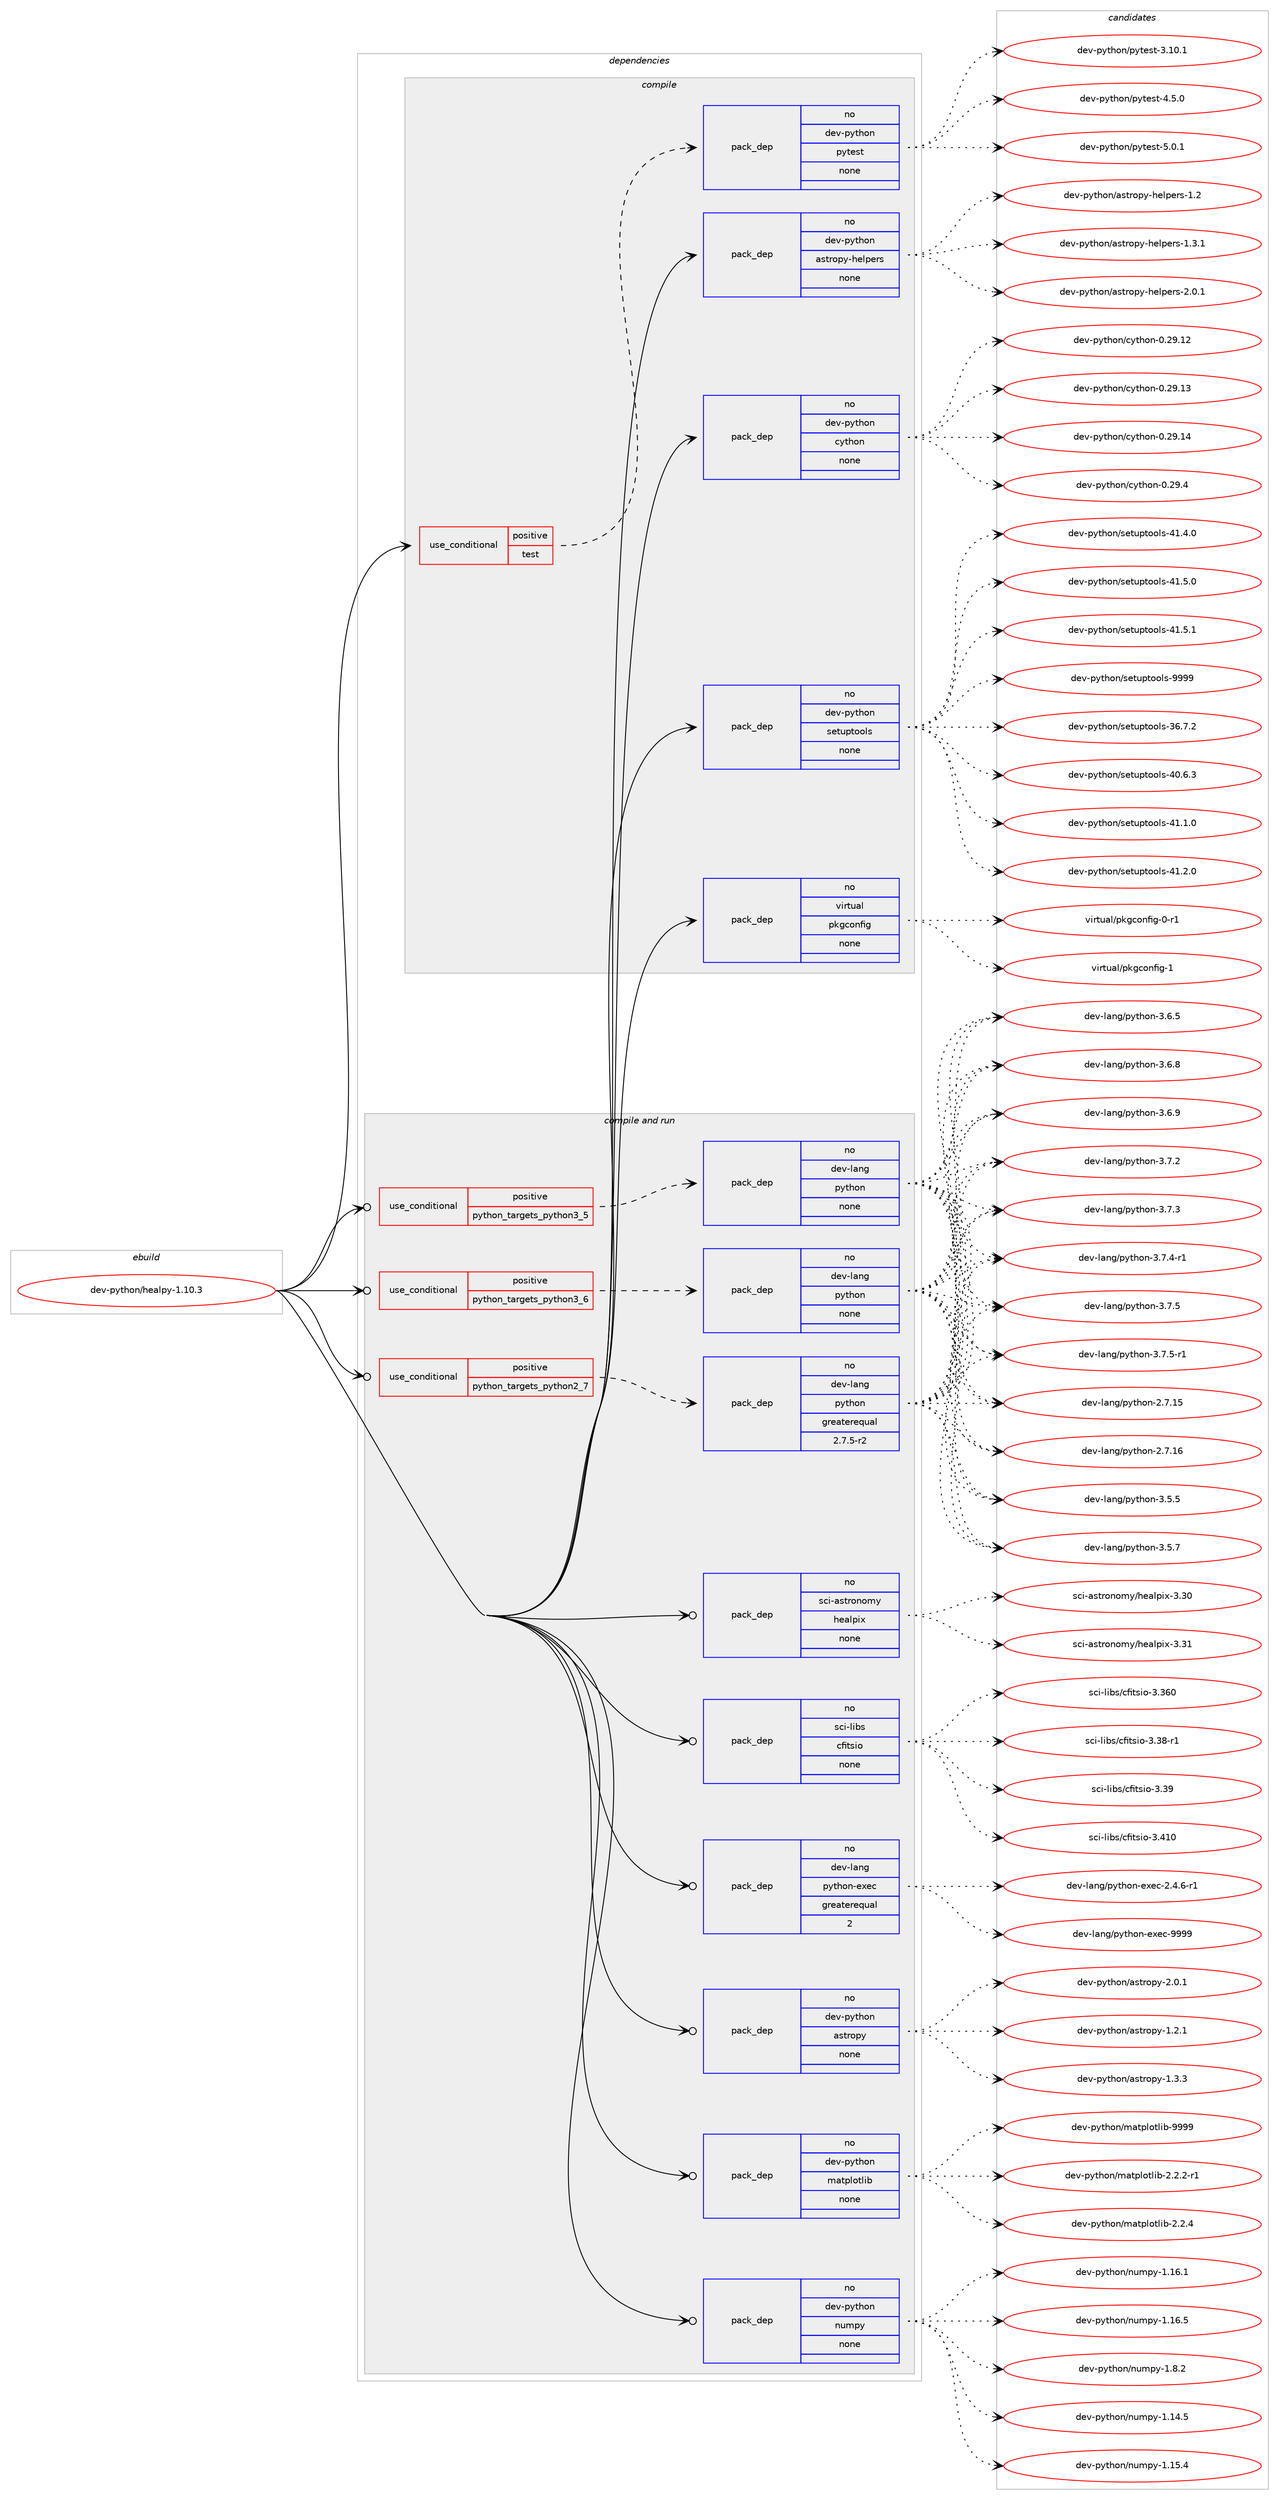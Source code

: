 digraph prolog {

# *************
# Graph options
# *************

newrank=true;
concentrate=true;
compound=true;
graph [rankdir=LR,fontname=Helvetica,fontsize=10,ranksep=1.5];#, ranksep=2.5, nodesep=0.2];
edge  [arrowhead=vee];
node  [fontname=Helvetica,fontsize=10];

# **********
# The ebuild
# **********

subgraph cluster_leftcol {
color=gray;
rank=same;
label=<<i>ebuild</i>>;
id [label="dev-python/healpy-1.10.3", color=red, width=4, href="../dev-python/healpy-1.10.3.svg"];
}

# ****************
# The dependencies
# ****************

subgraph cluster_midcol {
color=gray;
label=<<i>dependencies</i>>;
subgraph cluster_compile {
fillcolor="#eeeeee";
style=filled;
label=<<i>compile</i>>;
subgraph cond140445 {
dependency608302 [label=<<TABLE BORDER="0" CELLBORDER="1" CELLSPACING="0" CELLPADDING="4"><TR><TD ROWSPAN="3" CELLPADDING="10">use_conditional</TD></TR><TR><TD>positive</TD></TR><TR><TD>test</TD></TR></TABLE>>, shape=none, color=red];
subgraph pack456058 {
dependency608303 [label=<<TABLE BORDER="0" CELLBORDER="1" CELLSPACING="0" CELLPADDING="4" WIDTH="220"><TR><TD ROWSPAN="6" CELLPADDING="30">pack_dep</TD></TR><TR><TD WIDTH="110">no</TD></TR><TR><TD>dev-python</TD></TR><TR><TD>pytest</TD></TR><TR><TD>none</TD></TR><TR><TD></TD></TR></TABLE>>, shape=none, color=blue];
}
dependency608302:e -> dependency608303:w [weight=20,style="dashed",arrowhead="vee"];
}
id:e -> dependency608302:w [weight=20,style="solid",arrowhead="vee"];
subgraph pack456059 {
dependency608304 [label=<<TABLE BORDER="0" CELLBORDER="1" CELLSPACING="0" CELLPADDING="4" WIDTH="220"><TR><TD ROWSPAN="6" CELLPADDING="30">pack_dep</TD></TR><TR><TD WIDTH="110">no</TD></TR><TR><TD>dev-python</TD></TR><TR><TD>astropy-helpers</TD></TR><TR><TD>none</TD></TR><TR><TD></TD></TR></TABLE>>, shape=none, color=blue];
}
id:e -> dependency608304:w [weight=20,style="solid",arrowhead="vee"];
subgraph pack456060 {
dependency608305 [label=<<TABLE BORDER="0" CELLBORDER="1" CELLSPACING="0" CELLPADDING="4" WIDTH="220"><TR><TD ROWSPAN="6" CELLPADDING="30">pack_dep</TD></TR><TR><TD WIDTH="110">no</TD></TR><TR><TD>dev-python</TD></TR><TR><TD>cython</TD></TR><TR><TD>none</TD></TR><TR><TD></TD></TR></TABLE>>, shape=none, color=blue];
}
id:e -> dependency608305:w [weight=20,style="solid",arrowhead="vee"];
subgraph pack456061 {
dependency608306 [label=<<TABLE BORDER="0" CELLBORDER="1" CELLSPACING="0" CELLPADDING="4" WIDTH="220"><TR><TD ROWSPAN="6" CELLPADDING="30">pack_dep</TD></TR><TR><TD WIDTH="110">no</TD></TR><TR><TD>dev-python</TD></TR><TR><TD>setuptools</TD></TR><TR><TD>none</TD></TR><TR><TD></TD></TR></TABLE>>, shape=none, color=blue];
}
id:e -> dependency608306:w [weight=20,style="solid",arrowhead="vee"];
subgraph pack456062 {
dependency608307 [label=<<TABLE BORDER="0" CELLBORDER="1" CELLSPACING="0" CELLPADDING="4" WIDTH="220"><TR><TD ROWSPAN="6" CELLPADDING="30">pack_dep</TD></TR><TR><TD WIDTH="110">no</TD></TR><TR><TD>virtual</TD></TR><TR><TD>pkgconfig</TD></TR><TR><TD>none</TD></TR><TR><TD></TD></TR></TABLE>>, shape=none, color=blue];
}
id:e -> dependency608307:w [weight=20,style="solid",arrowhead="vee"];
}
subgraph cluster_compileandrun {
fillcolor="#eeeeee";
style=filled;
label=<<i>compile and run</i>>;
subgraph cond140446 {
dependency608308 [label=<<TABLE BORDER="0" CELLBORDER="1" CELLSPACING="0" CELLPADDING="4"><TR><TD ROWSPAN="3" CELLPADDING="10">use_conditional</TD></TR><TR><TD>positive</TD></TR><TR><TD>python_targets_python2_7</TD></TR></TABLE>>, shape=none, color=red];
subgraph pack456063 {
dependency608309 [label=<<TABLE BORDER="0" CELLBORDER="1" CELLSPACING="0" CELLPADDING="4" WIDTH="220"><TR><TD ROWSPAN="6" CELLPADDING="30">pack_dep</TD></TR><TR><TD WIDTH="110">no</TD></TR><TR><TD>dev-lang</TD></TR><TR><TD>python</TD></TR><TR><TD>greaterequal</TD></TR><TR><TD>2.7.5-r2</TD></TR></TABLE>>, shape=none, color=blue];
}
dependency608308:e -> dependency608309:w [weight=20,style="dashed",arrowhead="vee"];
}
id:e -> dependency608308:w [weight=20,style="solid",arrowhead="odotvee"];
subgraph cond140447 {
dependency608310 [label=<<TABLE BORDER="0" CELLBORDER="1" CELLSPACING="0" CELLPADDING="4"><TR><TD ROWSPAN="3" CELLPADDING="10">use_conditional</TD></TR><TR><TD>positive</TD></TR><TR><TD>python_targets_python3_5</TD></TR></TABLE>>, shape=none, color=red];
subgraph pack456064 {
dependency608311 [label=<<TABLE BORDER="0" CELLBORDER="1" CELLSPACING="0" CELLPADDING="4" WIDTH="220"><TR><TD ROWSPAN="6" CELLPADDING="30">pack_dep</TD></TR><TR><TD WIDTH="110">no</TD></TR><TR><TD>dev-lang</TD></TR><TR><TD>python</TD></TR><TR><TD>none</TD></TR><TR><TD></TD></TR></TABLE>>, shape=none, color=blue];
}
dependency608310:e -> dependency608311:w [weight=20,style="dashed",arrowhead="vee"];
}
id:e -> dependency608310:w [weight=20,style="solid",arrowhead="odotvee"];
subgraph cond140448 {
dependency608312 [label=<<TABLE BORDER="0" CELLBORDER="1" CELLSPACING="0" CELLPADDING="4"><TR><TD ROWSPAN="3" CELLPADDING="10">use_conditional</TD></TR><TR><TD>positive</TD></TR><TR><TD>python_targets_python3_6</TD></TR></TABLE>>, shape=none, color=red];
subgraph pack456065 {
dependency608313 [label=<<TABLE BORDER="0" CELLBORDER="1" CELLSPACING="0" CELLPADDING="4" WIDTH="220"><TR><TD ROWSPAN="6" CELLPADDING="30">pack_dep</TD></TR><TR><TD WIDTH="110">no</TD></TR><TR><TD>dev-lang</TD></TR><TR><TD>python</TD></TR><TR><TD>none</TD></TR><TR><TD></TD></TR></TABLE>>, shape=none, color=blue];
}
dependency608312:e -> dependency608313:w [weight=20,style="dashed",arrowhead="vee"];
}
id:e -> dependency608312:w [weight=20,style="solid",arrowhead="odotvee"];
subgraph pack456066 {
dependency608314 [label=<<TABLE BORDER="0" CELLBORDER="1" CELLSPACING="0" CELLPADDING="4" WIDTH="220"><TR><TD ROWSPAN="6" CELLPADDING="30">pack_dep</TD></TR><TR><TD WIDTH="110">no</TD></TR><TR><TD>dev-lang</TD></TR><TR><TD>python-exec</TD></TR><TR><TD>greaterequal</TD></TR><TR><TD>2</TD></TR></TABLE>>, shape=none, color=blue];
}
id:e -> dependency608314:w [weight=20,style="solid",arrowhead="odotvee"];
subgraph pack456067 {
dependency608315 [label=<<TABLE BORDER="0" CELLBORDER="1" CELLSPACING="0" CELLPADDING="4" WIDTH="220"><TR><TD ROWSPAN="6" CELLPADDING="30">pack_dep</TD></TR><TR><TD WIDTH="110">no</TD></TR><TR><TD>dev-python</TD></TR><TR><TD>astropy</TD></TR><TR><TD>none</TD></TR><TR><TD></TD></TR></TABLE>>, shape=none, color=blue];
}
id:e -> dependency608315:w [weight=20,style="solid",arrowhead="odotvee"];
subgraph pack456068 {
dependency608316 [label=<<TABLE BORDER="0" CELLBORDER="1" CELLSPACING="0" CELLPADDING="4" WIDTH="220"><TR><TD ROWSPAN="6" CELLPADDING="30">pack_dep</TD></TR><TR><TD WIDTH="110">no</TD></TR><TR><TD>dev-python</TD></TR><TR><TD>matplotlib</TD></TR><TR><TD>none</TD></TR><TR><TD></TD></TR></TABLE>>, shape=none, color=blue];
}
id:e -> dependency608316:w [weight=20,style="solid",arrowhead="odotvee"];
subgraph pack456069 {
dependency608317 [label=<<TABLE BORDER="0" CELLBORDER="1" CELLSPACING="0" CELLPADDING="4" WIDTH="220"><TR><TD ROWSPAN="6" CELLPADDING="30">pack_dep</TD></TR><TR><TD WIDTH="110">no</TD></TR><TR><TD>dev-python</TD></TR><TR><TD>numpy</TD></TR><TR><TD>none</TD></TR><TR><TD></TD></TR></TABLE>>, shape=none, color=blue];
}
id:e -> dependency608317:w [weight=20,style="solid",arrowhead="odotvee"];
subgraph pack456070 {
dependency608318 [label=<<TABLE BORDER="0" CELLBORDER="1" CELLSPACING="0" CELLPADDING="4" WIDTH="220"><TR><TD ROWSPAN="6" CELLPADDING="30">pack_dep</TD></TR><TR><TD WIDTH="110">no</TD></TR><TR><TD>sci-astronomy</TD></TR><TR><TD>healpix</TD></TR><TR><TD>none</TD></TR><TR><TD></TD></TR></TABLE>>, shape=none, color=blue];
}
id:e -> dependency608318:w [weight=20,style="solid",arrowhead="odotvee"];
subgraph pack456071 {
dependency608319 [label=<<TABLE BORDER="0" CELLBORDER="1" CELLSPACING="0" CELLPADDING="4" WIDTH="220"><TR><TD ROWSPAN="6" CELLPADDING="30">pack_dep</TD></TR><TR><TD WIDTH="110">no</TD></TR><TR><TD>sci-libs</TD></TR><TR><TD>cfitsio</TD></TR><TR><TD>none</TD></TR><TR><TD></TD></TR></TABLE>>, shape=none, color=blue];
}
id:e -> dependency608319:w [weight=20,style="solid",arrowhead="odotvee"];
}
subgraph cluster_run {
fillcolor="#eeeeee";
style=filled;
label=<<i>run</i>>;
}
}

# **************
# The candidates
# **************

subgraph cluster_choices {
rank=same;
color=gray;
label=<<i>candidates</i>>;

subgraph choice456058 {
color=black;
nodesep=1;
choice100101118451121211161041111104711212111610111511645514649484649 [label="dev-python/pytest-3.10.1", color=red, width=4,href="../dev-python/pytest-3.10.1.svg"];
choice1001011184511212111610411111047112121116101115116455246534648 [label="dev-python/pytest-4.5.0", color=red, width=4,href="../dev-python/pytest-4.5.0.svg"];
choice1001011184511212111610411111047112121116101115116455346484649 [label="dev-python/pytest-5.0.1", color=red, width=4,href="../dev-python/pytest-5.0.1.svg"];
dependency608303:e -> choice100101118451121211161041111104711212111610111511645514649484649:w [style=dotted,weight="100"];
dependency608303:e -> choice1001011184511212111610411111047112121116101115116455246534648:w [style=dotted,weight="100"];
dependency608303:e -> choice1001011184511212111610411111047112121116101115116455346484649:w [style=dotted,weight="100"];
}
subgraph choice456059 {
color=black;
nodesep=1;
choice1001011184511212111610411111047971151161141111121214510410110811210111411545494650 [label="dev-python/astropy-helpers-1.2", color=red, width=4,href="../dev-python/astropy-helpers-1.2.svg"];
choice10010111845112121116104111110479711511611411111212145104101108112101114115454946514649 [label="dev-python/astropy-helpers-1.3.1", color=red, width=4,href="../dev-python/astropy-helpers-1.3.1.svg"];
choice10010111845112121116104111110479711511611411111212145104101108112101114115455046484649 [label="dev-python/astropy-helpers-2.0.1", color=red, width=4,href="../dev-python/astropy-helpers-2.0.1.svg"];
dependency608304:e -> choice1001011184511212111610411111047971151161141111121214510410110811210111411545494650:w [style=dotted,weight="100"];
dependency608304:e -> choice10010111845112121116104111110479711511611411111212145104101108112101114115454946514649:w [style=dotted,weight="100"];
dependency608304:e -> choice10010111845112121116104111110479711511611411111212145104101108112101114115455046484649:w [style=dotted,weight="100"];
}
subgraph choice456060 {
color=black;
nodesep=1;
choice1001011184511212111610411111047991211161041111104548465057464950 [label="dev-python/cython-0.29.12", color=red, width=4,href="../dev-python/cython-0.29.12.svg"];
choice1001011184511212111610411111047991211161041111104548465057464951 [label="dev-python/cython-0.29.13", color=red, width=4,href="../dev-python/cython-0.29.13.svg"];
choice1001011184511212111610411111047991211161041111104548465057464952 [label="dev-python/cython-0.29.14", color=red, width=4,href="../dev-python/cython-0.29.14.svg"];
choice10010111845112121116104111110479912111610411111045484650574652 [label="dev-python/cython-0.29.4", color=red, width=4,href="../dev-python/cython-0.29.4.svg"];
dependency608305:e -> choice1001011184511212111610411111047991211161041111104548465057464950:w [style=dotted,weight="100"];
dependency608305:e -> choice1001011184511212111610411111047991211161041111104548465057464951:w [style=dotted,weight="100"];
dependency608305:e -> choice1001011184511212111610411111047991211161041111104548465057464952:w [style=dotted,weight="100"];
dependency608305:e -> choice10010111845112121116104111110479912111610411111045484650574652:w [style=dotted,weight="100"];
}
subgraph choice456061 {
color=black;
nodesep=1;
choice100101118451121211161041111104711510111611711211611111110811545515446554650 [label="dev-python/setuptools-36.7.2", color=red, width=4,href="../dev-python/setuptools-36.7.2.svg"];
choice100101118451121211161041111104711510111611711211611111110811545524846544651 [label="dev-python/setuptools-40.6.3", color=red, width=4,href="../dev-python/setuptools-40.6.3.svg"];
choice100101118451121211161041111104711510111611711211611111110811545524946494648 [label="dev-python/setuptools-41.1.0", color=red, width=4,href="../dev-python/setuptools-41.1.0.svg"];
choice100101118451121211161041111104711510111611711211611111110811545524946504648 [label="dev-python/setuptools-41.2.0", color=red, width=4,href="../dev-python/setuptools-41.2.0.svg"];
choice100101118451121211161041111104711510111611711211611111110811545524946524648 [label="dev-python/setuptools-41.4.0", color=red, width=4,href="../dev-python/setuptools-41.4.0.svg"];
choice100101118451121211161041111104711510111611711211611111110811545524946534648 [label="dev-python/setuptools-41.5.0", color=red, width=4,href="../dev-python/setuptools-41.5.0.svg"];
choice100101118451121211161041111104711510111611711211611111110811545524946534649 [label="dev-python/setuptools-41.5.1", color=red, width=4,href="../dev-python/setuptools-41.5.1.svg"];
choice10010111845112121116104111110471151011161171121161111111081154557575757 [label="dev-python/setuptools-9999", color=red, width=4,href="../dev-python/setuptools-9999.svg"];
dependency608306:e -> choice100101118451121211161041111104711510111611711211611111110811545515446554650:w [style=dotted,weight="100"];
dependency608306:e -> choice100101118451121211161041111104711510111611711211611111110811545524846544651:w [style=dotted,weight="100"];
dependency608306:e -> choice100101118451121211161041111104711510111611711211611111110811545524946494648:w [style=dotted,weight="100"];
dependency608306:e -> choice100101118451121211161041111104711510111611711211611111110811545524946504648:w [style=dotted,weight="100"];
dependency608306:e -> choice100101118451121211161041111104711510111611711211611111110811545524946524648:w [style=dotted,weight="100"];
dependency608306:e -> choice100101118451121211161041111104711510111611711211611111110811545524946534648:w [style=dotted,weight="100"];
dependency608306:e -> choice100101118451121211161041111104711510111611711211611111110811545524946534649:w [style=dotted,weight="100"];
dependency608306:e -> choice10010111845112121116104111110471151011161171121161111111081154557575757:w [style=dotted,weight="100"];
}
subgraph choice456062 {
color=black;
nodesep=1;
choice11810511411611797108471121071039911111010210510345484511449 [label="virtual/pkgconfig-0-r1", color=red, width=4,href="../virtual/pkgconfig-0-r1.svg"];
choice1181051141161179710847112107103991111101021051034549 [label="virtual/pkgconfig-1", color=red, width=4,href="../virtual/pkgconfig-1.svg"];
dependency608307:e -> choice11810511411611797108471121071039911111010210510345484511449:w [style=dotted,weight="100"];
dependency608307:e -> choice1181051141161179710847112107103991111101021051034549:w [style=dotted,weight="100"];
}
subgraph choice456063 {
color=black;
nodesep=1;
choice10010111845108971101034711212111610411111045504655464953 [label="dev-lang/python-2.7.15", color=red, width=4,href="../dev-lang/python-2.7.15.svg"];
choice10010111845108971101034711212111610411111045504655464954 [label="dev-lang/python-2.7.16", color=red, width=4,href="../dev-lang/python-2.7.16.svg"];
choice100101118451089711010347112121116104111110455146534653 [label="dev-lang/python-3.5.5", color=red, width=4,href="../dev-lang/python-3.5.5.svg"];
choice100101118451089711010347112121116104111110455146534655 [label="dev-lang/python-3.5.7", color=red, width=4,href="../dev-lang/python-3.5.7.svg"];
choice100101118451089711010347112121116104111110455146544653 [label="dev-lang/python-3.6.5", color=red, width=4,href="../dev-lang/python-3.6.5.svg"];
choice100101118451089711010347112121116104111110455146544656 [label="dev-lang/python-3.6.8", color=red, width=4,href="../dev-lang/python-3.6.8.svg"];
choice100101118451089711010347112121116104111110455146544657 [label="dev-lang/python-3.6.9", color=red, width=4,href="../dev-lang/python-3.6.9.svg"];
choice100101118451089711010347112121116104111110455146554650 [label="dev-lang/python-3.7.2", color=red, width=4,href="../dev-lang/python-3.7.2.svg"];
choice100101118451089711010347112121116104111110455146554651 [label="dev-lang/python-3.7.3", color=red, width=4,href="../dev-lang/python-3.7.3.svg"];
choice1001011184510897110103471121211161041111104551465546524511449 [label="dev-lang/python-3.7.4-r1", color=red, width=4,href="../dev-lang/python-3.7.4-r1.svg"];
choice100101118451089711010347112121116104111110455146554653 [label="dev-lang/python-3.7.5", color=red, width=4,href="../dev-lang/python-3.7.5.svg"];
choice1001011184510897110103471121211161041111104551465546534511449 [label="dev-lang/python-3.7.5-r1", color=red, width=4,href="../dev-lang/python-3.7.5-r1.svg"];
dependency608309:e -> choice10010111845108971101034711212111610411111045504655464953:w [style=dotted,weight="100"];
dependency608309:e -> choice10010111845108971101034711212111610411111045504655464954:w [style=dotted,weight="100"];
dependency608309:e -> choice100101118451089711010347112121116104111110455146534653:w [style=dotted,weight="100"];
dependency608309:e -> choice100101118451089711010347112121116104111110455146534655:w [style=dotted,weight="100"];
dependency608309:e -> choice100101118451089711010347112121116104111110455146544653:w [style=dotted,weight="100"];
dependency608309:e -> choice100101118451089711010347112121116104111110455146544656:w [style=dotted,weight="100"];
dependency608309:e -> choice100101118451089711010347112121116104111110455146544657:w [style=dotted,weight="100"];
dependency608309:e -> choice100101118451089711010347112121116104111110455146554650:w [style=dotted,weight="100"];
dependency608309:e -> choice100101118451089711010347112121116104111110455146554651:w [style=dotted,weight="100"];
dependency608309:e -> choice1001011184510897110103471121211161041111104551465546524511449:w [style=dotted,weight="100"];
dependency608309:e -> choice100101118451089711010347112121116104111110455146554653:w [style=dotted,weight="100"];
dependency608309:e -> choice1001011184510897110103471121211161041111104551465546534511449:w [style=dotted,weight="100"];
}
subgraph choice456064 {
color=black;
nodesep=1;
choice10010111845108971101034711212111610411111045504655464953 [label="dev-lang/python-2.7.15", color=red, width=4,href="../dev-lang/python-2.7.15.svg"];
choice10010111845108971101034711212111610411111045504655464954 [label="dev-lang/python-2.7.16", color=red, width=4,href="../dev-lang/python-2.7.16.svg"];
choice100101118451089711010347112121116104111110455146534653 [label="dev-lang/python-3.5.5", color=red, width=4,href="../dev-lang/python-3.5.5.svg"];
choice100101118451089711010347112121116104111110455146534655 [label="dev-lang/python-3.5.7", color=red, width=4,href="../dev-lang/python-3.5.7.svg"];
choice100101118451089711010347112121116104111110455146544653 [label="dev-lang/python-3.6.5", color=red, width=4,href="../dev-lang/python-3.6.5.svg"];
choice100101118451089711010347112121116104111110455146544656 [label="dev-lang/python-3.6.8", color=red, width=4,href="../dev-lang/python-3.6.8.svg"];
choice100101118451089711010347112121116104111110455146544657 [label="dev-lang/python-3.6.9", color=red, width=4,href="../dev-lang/python-3.6.9.svg"];
choice100101118451089711010347112121116104111110455146554650 [label="dev-lang/python-3.7.2", color=red, width=4,href="../dev-lang/python-3.7.2.svg"];
choice100101118451089711010347112121116104111110455146554651 [label="dev-lang/python-3.7.3", color=red, width=4,href="../dev-lang/python-3.7.3.svg"];
choice1001011184510897110103471121211161041111104551465546524511449 [label="dev-lang/python-3.7.4-r1", color=red, width=4,href="../dev-lang/python-3.7.4-r1.svg"];
choice100101118451089711010347112121116104111110455146554653 [label="dev-lang/python-3.7.5", color=red, width=4,href="../dev-lang/python-3.7.5.svg"];
choice1001011184510897110103471121211161041111104551465546534511449 [label="dev-lang/python-3.7.5-r1", color=red, width=4,href="../dev-lang/python-3.7.5-r1.svg"];
dependency608311:e -> choice10010111845108971101034711212111610411111045504655464953:w [style=dotted,weight="100"];
dependency608311:e -> choice10010111845108971101034711212111610411111045504655464954:w [style=dotted,weight="100"];
dependency608311:e -> choice100101118451089711010347112121116104111110455146534653:w [style=dotted,weight="100"];
dependency608311:e -> choice100101118451089711010347112121116104111110455146534655:w [style=dotted,weight="100"];
dependency608311:e -> choice100101118451089711010347112121116104111110455146544653:w [style=dotted,weight="100"];
dependency608311:e -> choice100101118451089711010347112121116104111110455146544656:w [style=dotted,weight="100"];
dependency608311:e -> choice100101118451089711010347112121116104111110455146544657:w [style=dotted,weight="100"];
dependency608311:e -> choice100101118451089711010347112121116104111110455146554650:w [style=dotted,weight="100"];
dependency608311:e -> choice100101118451089711010347112121116104111110455146554651:w [style=dotted,weight="100"];
dependency608311:e -> choice1001011184510897110103471121211161041111104551465546524511449:w [style=dotted,weight="100"];
dependency608311:e -> choice100101118451089711010347112121116104111110455146554653:w [style=dotted,weight="100"];
dependency608311:e -> choice1001011184510897110103471121211161041111104551465546534511449:w [style=dotted,weight="100"];
}
subgraph choice456065 {
color=black;
nodesep=1;
choice10010111845108971101034711212111610411111045504655464953 [label="dev-lang/python-2.7.15", color=red, width=4,href="../dev-lang/python-2.7.15.svg"];
choice10010111845108971101034711212111610411111045504655464954 [label="dev-lang/python-2.7.16", color=red, width=4,href="../dev-lang/python-2.7.16.svg"];
choice100101118451089711010347112121116104111110455146534653 [label="dev-lang/python-3.5.5", color=red, width=4,href="../dev-lang/python-3.5.5.svg"];
choice100101118451089711010347112121116104111110455146534655 [label="dev-lang/python-3.5.7", color=red, width=4,href="../dev-lang/python-3.5.7.svg"];
choice100101118451089711010347112121116104111110455146544653 [label="dev-lang/python-3.6.5", color=red, width=4,href="../dev-lang/python-3.6.5.svg"];
choice100101118451089711010347112121116104111110455146544656 [label="dev-lang/python-3.6.8", color=red, width=4,href="../dev-lang/python-3.6.8.svg"];
choice100101118451089711010347112121116104111110455146544657 [label="dev-lang/python-3.6.9", color=red, width=4,href="../dev-lang/python-3.6.9.svg"];
choice100101118451089711010347112121116104111110455146554650 [label="dev-lang/python-3.7.2", color=red, width=4,href="../dev-lang/python-3.7.2.svg"];
choice100101118451089711010347112121116104111110455146554651 [label="dev-lang/python-3.7.3", color=red, width=4,href="../dev-lang/python-3.7.3.svg"];
choice1001011184510897110103471121211161041111104551465546524511449 [label="dev-lang/python-3.7.4-r1", color=red, width=4,href="../dev-lang/python-3.7.4-r1.svg"];
choice100101118451089711010347112121116104111110455146554653 [label="dev-lang/python-3.7.5", color=red, width=4,href="../dev-lang/python-3.7.5.svg"];
choice1001011184510897110103471121211161041111104551465546534511449 [label="dev-lang/python-3.7.5-r1", color=red, width=4,href="../dev-lang/python-3.7.5-r1.svg"];
dependency608313:e -> choice10010111845108971101034711212111610411111045504655464953:w [style=dotted,weight="100"];
dependency608313:e -> choice10010111845108971101034711212111610411111045504655464954:w [style=dotted,weight="100"];
dependency608313:e -> choice100101118451089711010347112121116104111110455146534653:w [style=dotted,weight="100"];
dependency608313:e -> choice100101118451089711010347112121116104111110455146534655:w [style=dotted,weight="100"];
dependency608313:e -> choice100101118451089711010347112121116104111110455146544653:w [style=dotted,weight="100"];
dependency608313:e -> choice100101118451089711010347112121116104111110455146544656:w [style=dotted,weight="100"];
dependency608313:e -> choice100101118451089711010347112121116104111110455146544657:w [style=dotted,weight="100"];
dependency608313:e -> choice100101118451089711010347112121116104111110455146554650:w [style=dotted,weight="100"];
dependency608313:e -> choice100101118451089711010347112121116104111110455146554651:w [style=dotted,weight="100"];
dependency608313:e -> choice1001011184510897110103471121211161041111104551465546524511449:w [style=dotted,weight="100"];
dependency608313:e -> choice100101118451089711010347112121116104111110455146554653:w [style=dotted,weight="100"];
dependency608313:e -> choice1001011184510897110103471121211161041111104551465546534511449:w [style=dotted,weight="100"];
}
subgraph choice456066 {
color=black;
nodesep=1;
choice10010111845108971101034711212111610411111045101120101994550465246544511449 [label="dev-lang/python-exec-2.4.6-r1", color=red, width=4,href="../dev-lang/python-exec-2.4.6-r1.svg"];
choice10010111845108971101034711212111610411111045101120101994557575757 [label="dev-lang/python-exec-9999", color=red, width=4,href="../dev-lang/python-exec-9999.svg"];
dependency608314:e -> choice10010111845108971101034711212111610411111045101120101994550465246544511449:w [style=dotted,weight="100"];
dependency608314:e -> choice10010111845108971101034711212111610411111045101120101994557575757:w [style=dotted,weight="100"];
}
subgraph choice456067 {
color=black;
nodesep=1;
choice100101118451121211161041111104797115116114111112121454946504649 [label="dev-python/astropy-1.2.1", color=red, width=4,href="../dev-python/astropy-1.2.1.svg"];
choice100101118451121211161041111104797115116114111112121454946514651 [label="dev-python/astropy-1.3.3", color=red, width=4,href="../dev-python/astropy-1.3.3.svg"];
choice100101118451121211161041111104797115116114111112121455046484649 [label="dev-python/astropy-2.0.1", color=red, width=4,href="../dev-python/astropy-2.0.1.svg"];
dependency608315:e -> choice100101118451121211161041111104797115116114111112121454946504649:w [style=dotted,weight="100"];
dependency608315:e -> choice100101118451121211161041111104797115116114111112121454946514651:w [style=dotted,weight="100"];
dependency608315:e -> choice100101118451121211161041111104797115116114111112121455046484649:w [style=dotted,weight="100"];
}
subgraph choice456068 {
color=black;
nodesep=1;
choice100101118451121211161041111104710997116112108111116108105984550465046504511449 [label="dev-python/matplotlib-2.2.2-r1", color=red, width=4,href="../dev-python/matplotlib-2.2.2-r1.svg"];
choice10010111845112121116104111110471099711611210811111610810598455046504652 [label="dev-python/matplotlib-2.2.4", color=red, width=4,href="../dev-python/matplotlib-2.2.4.svg"];
choice100101118451121211161041111104710997116112108111116108105984557575757 [label="dev-python/matplotlib-9999", color=red, width=4,href="../dev-python/matplotlib-9999.svg"];
dependency608316:e -> choice100101118451121211161041111104710997116112108111116108105984550465046504511449:w [style=dotted,weight="100"];
dependency608316:e -> choice10010111845112121116104111110471099711611210811111610810598455046504652:w [style=dotted,weight="100"];
dependency608316:e -> choice100101118451121211161041111104710997116112108111116108105984557575757:w [style=dotted,weight="100"];
}
subgraph choice456069 {
color=black;
nodesep=1;
choice100101118451121211161041111104711011710911212145494649524653 [label="dev-python/numpy-1.14.5", color=red, width=4,href="../dev-python/numpy-1.14.5.svg"];
choice100101118451121211161041111104711011710911212145494649534652 [label="dev-python/numpy-1.15.4", color=red, width=4,href="../dev-python/numpy-1.15.4.svg"];
choice100101118451121211161041111104711011710911212145494649544649 [label="dev-python/numpy-1.16.1", color=red, width=4,href="../dev-python/numpy-1.16.1.svg"];
choice100101118451121211161041111104711011710911212145494649544653 [label="dev-python/numpy-1.16.5", color=red, width=4,href="../dev-python/numpy-1.16.5.svg"];
choice1001011184511212111610411111047110117109112121454946564650 [label="dev-python/numpy-1.8.2", color=red, width=4,href="../dev-python/numpy-1.8.2.svg"];
dependency608317:e -> choice100101118451121211161041111104711011710911212145494649524653:w [style=dotted,weight="100"];
dependency608317:e -> choice100101118451121211161041111104711011710911212145494649534652:w [style=dotted,weight="100"];
dependency608317:e -> choice100101118451121211161041111104711011710911212145494649544649:w [style=dotted,weight="100"];
dependency608317:e -> choice100101118451121211161041111104711011710911212145494649544653:w [style=dotted,weight="100"];
dependency608317:e -> choice1001011184511212111610411111047110117109112121454946564650:w [style=dotted,weight="100"];
}
subgraph choice456070 {
color=black;
nodesep=1;
choice11599105459711511611411111011110912147104101971081121051204551465148 [label="sci-astronomy/healpix-3.30", color=red, width=4,href="../sci-astronomy/healpix-3.30.svg"];
choice11599105459711511611411111011110912147104101971081121051204551465149 [label="sci-astronomy/healpix-3.31", color=red, width=4,href="../sci-astronomy/healpix-3.31.svg"];
dependency608318:e -> choice11599105459711511611411111011110912147104101971081121051204551465148:w [style=dotted,weight="100"];
dependency608318:e -> choice11599105459711511611411111011110912147104101971081121051204551465149:w [style=dotted,weight="100"];
}
subgraph choice456071 {
color=black;
nodesep=1;
choice1159910545108105981154799102105116115105111455146515448 [label="sci-libs/cfitsio-3.360", color=red, width=4,href="../sci-libs/cfitsio-3.360.svg"];
choice115991054510810598115479910210511611510511145514651564511449 [label="sci-libs/cfitsio-3.38-r1", color=red, width=4,href="../sci-libs/cfitsio-3.38-r1.svg"];
choice11599105451081059811547991021051161151051114551465157 [label="sci-libs/cfitsio-3.39", color=red, width=4,href="../sci-libs/cfitsio-3.39.svg"];
choice1159910545108105981154799102105116115105111455146524948 [label="sci-libs/cfitsio-3.410", color=red, width=4,href="../sci-libs/cfitsio-3.410.svg"];
dependency608319:e -> choice1159910545108105981154799102105116115105111455146515448:w [style=dotted,weight="100"];
dependency608319:e -> choice115991054510810598115479910210511611510511145514651564511449:w [style=dotted,weight="100"];
dependency608319:e -> choice11599105451081059811547991021051161151051114551465157:w [style=dotted,weight="100"];
dependency608319:e -> choice1159910545108105981154799102105116115105111455146524948:w [style=dotted,weight="100"];
}
}

}
